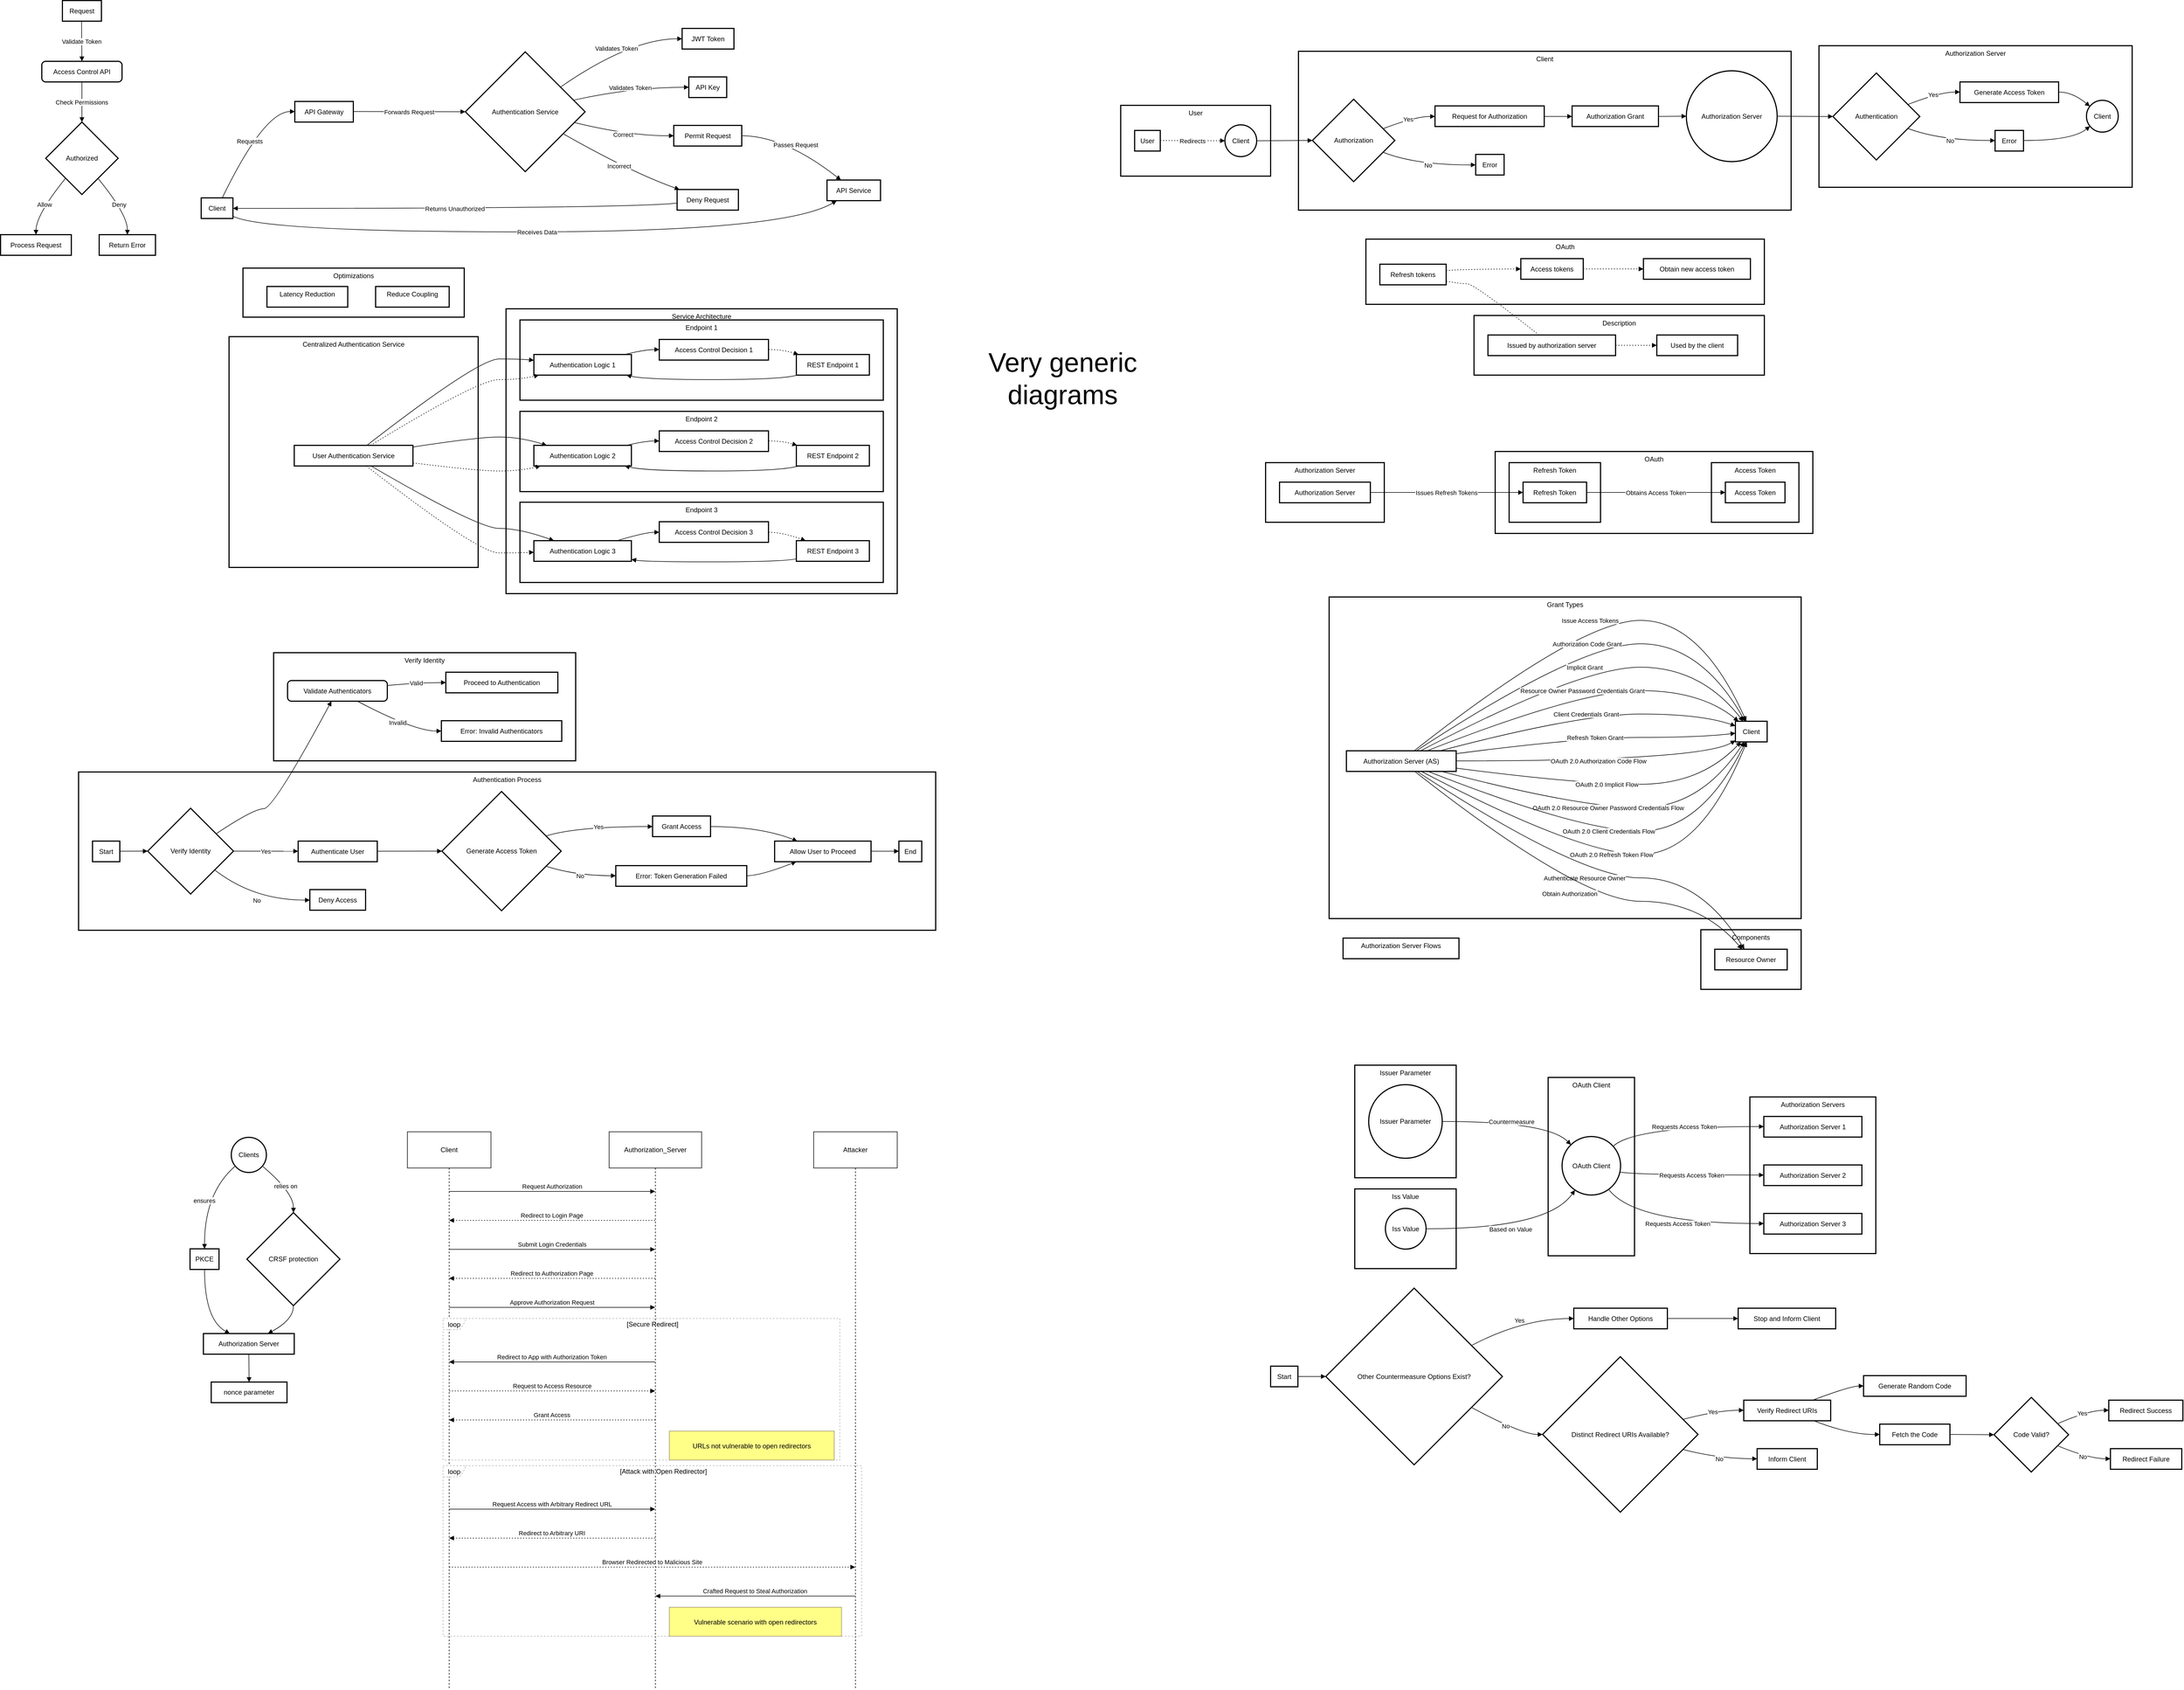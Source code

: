 <mxfile version="24.7.7">
  <diagram name="Page-1" id="MOcFmovRXAjLy9BOT2LX">
    <mxGraphModel dx="4735" dy="2620" grid="1" gridSize="10" guides="1" tooltips="1" connect="1" arrows="1" fold="1" page="1" pageScale="1" pageWidth="850" pageHeight="1100" math="0" shadow="0">
      <root>
        <mxCell id="0" />
        <mxCell id="1" parent="0" />
        <mxCell id="2" value="Request" style="whiteSpace=wrap;strokeWidth=2;" parent="1" vertex="1">
          <mxGeometry x="-389" y="30" width="70" height="37" as="geometry" />
        </mxCell>
        <mxCell id="3" value="Access Control API" style="rounded=1;absoluteArcSize=1;arcSize=14;whiteSpace=wrap;strokeWidth=2;" parent="1" vertex="1">
          <mxGeometry x="-426" y="139" width="144" height="37" as="geometry" />
        </mxCell>
        <mxCell id="4" value="Authorized" style="rhombus;strokeWidth=2;whiteSpace=wrap;" parent="1" vertex="1">
          <mxGeometry x="-419" y="248" width="130" height="130" as="geometry" />
        </mxCell>
        <mxCell id="5" value="Process Request" style="whiteSpace=wrap;strokeWidth=2;" parent="1" vertex="1">
          <mxGeometry x="-500" y="450" width="127" height="37" as="geometry" />
        </mxCell>
        <mxCell id="6" value="Return Error" style="whiteSpace=wrap;strokeWidth=2;" parent="1" vertex="1">
          <mxGeometry x="-323" y="450" width="101" height="37" as="geometry" />
        </mxCell>
        <mxCell id="7" value="Validate Token" style="curved=1;startArrow=none;endArrow=block;exitX=0.49;exitY=1;entryX=0.5;entryY=0;" parent="1" source="2" target="3" edge="1">
          <mxGeometry relative="1" as="geometry">
            <Array as="points" />
          </mxGeometry>
        </mxCell>
        <mxCell id="8" value="Check Permissions" style="curved=1;startArrow=none;endArrow=block;exitX=0.5;exitY=1;entryX=0.5;entryY=0;" parent="1" source="3" target="4" edge="1">
          <mxGeometry relative="1" as="geometry">
            <Array as="points" />
          </mxGeometry>
        </mxCell>
        <mxCell id="9" value="Allow" style="curved=1;startArrow=none;endArrow=block;exitX=0.09;exitY=1;entryX=0.5;entryY=0;" parent="1" source="4" target="5" edge="1">
          <mxGeometry relative="1" as="geometry">
            <Array as="points">
              <mxPoint x="-436" y="414" />
            </Array>
          </mxGeometry>
        </mxCell>
        <mxCell id="10" value="Deny" style="curved=1;startArrow=none;endArrow=block;exitX=0.9;exitY=1;entryX=0.5;entryY=0;" parent="1" source="4" target="6" edge="1">
          <mxGeometry relative="1" as="geometry">
            <Array as="points">
              <mxPoint x="-272" y="414" />
            </Array>
          </mxGeometry>
        </mxCell>
        <mxCell id="TSMCGkvwtsyavsWyP97d-10" value="Client" style="whiteSpace=wrap;strokeWidth=2;" vertex="1" parent="1">
          <mxGeometry x="-140" y="384" width="57" height="37" as="geometry" />
        </mxCell>
        <mxCell id="TSMCGkvwtsyavsWyP97d-11" value="API Gateway" style="whiteSpace=wrap;strokeWidth=2;" vertex="1" parent="1">
          <mxGeometry x="28" y="211" width="105" height="37" as="geometry" />
        </mxCell>
        <mxCell id="TSMCGkvwtsyavsWyP97d-12" value="Authentication Service" style="rhombus;strokeWidth=2;whiteSpace=wrap;" vertex="1" parent="1">
          <mxGeometry x="334" y="122" width="215" height="215" as="geometry" />
        </mxCell>
        <mxCell id="TSMCGkvwtsyavsWyP97d-13" value="JWT Token" style="whiteSpace=wrap;strokeWidth=2;" vertex="1" parent="1">
          <mxGeometry x="723" y="80" width="93" height="37" as="geometry" />
        </mxCell>
        <mxCell id="TSMCGkvwtsyavsWyP97d-14" value="API Key" style="whiteSpace=wrap;strokeWidth=2;" vertex="1" parent="1">
          <mxGeometry x="735" y="167" width="68" height="37" as="geometry" />
        </mxCell>
        <mxCell id="TSMCGkvwtsyavsWyP97d-15" value="Permit Request" style="whiteSpace=wrap;strokeWidth=2;" vertex="1" parent="1">
          <mxGeometry x="708" y="254" width="122" height="37" as="geometry" />
        </mxCell>
        <mxCell id="TSMCGkvwtsyavsWyP97d-16" value="Deny Request" style="whiteSpace=wrap;strokeWidth=2;" vertex="1" parent="1">
          <mxGeometry x="714" y="369" width="110" height="37" as="geometry" />
        </mxCell>
        <mxCell id="TSMCGkvwtsyavsWyP97d-17" value="API Service" style="whiteSpace=wrap;strokeWidth=2;" vertex="1" parent="1">
          <mxGeometry x="983" y="352" width="96" height="37" as="geometry" />
        </mxCell>
        <mxCell id="TSMCGkvwtsyavsWyP97d-18" value="Requests" style="curved=1;startArrow=none;endArrow=block;exitX=0.66;exitY=0.01;entryX=0;entryY=0.49;rounded=0;" edge="1" parent="1" source="TSMCGkvwtsyavsWyP97d-10" target="TSMCGkvwtsyavsWyP97d-11">
          <mxGeometry relative="1" as="geometry">
            <Array as="points">
              <mxPoint x="-27" y="229" />
            </Array>
          </mxGeometry>
        </mxCell>
        <mxCell id="TSMCGkvwtsyavsWyP97d-19" value="Forwards Request" style="curved=1;startArrow=none;endArrow=block;exitX=1;exitY=0.49;entryX=0;entryY=0.5;rounded=0;" edge="1" parent="1" source="TSMCGkvwtsyavsWyP97d-11" target="TSMCGkvwtsyavsWyP97d-12">
          <mxGeometry relative="1" as="geometry">
            <Array as="points" />
          </mxGeometry>
        </mxCell>
        <mxCell id="TSMCGkvwtsyavsWyP97d-20" value="Validates Token" style="curved=1;startArrow=none;endArrow=block;exitX=1;exitY=0.15;entryX=-0.01;entryY=0.5;rounded=0;" edge="1" parent="1" source="TSMCGkvwtsyavsWyP97d-12" target="TSMCGkvwtsyavsWyP97d-13">
          <mxGeometry relative="1" as="geometry">
            <Array as="points">
              <mxPoint x="629" y="99" />
            </Array>
          </mxGeometry>
        </mxCell>
        <mxCell id="TSMCGkvwtsyavsWyP97d-21" value="Validates Token" style="curved=1;startArrow=none;endArrow=block;exitX=1;exitY=0.38;entryX=0;entryY=0.5;rounded=0;" edge="1" parent="1" source="TSMCGkvwtsyavsWyP97d-12" target="TSMCGkvwtsyavsWyP97d-14">
          <mxGeometry relative="1" as="geometry">
            <Array as="points">
              <mxPoint x="629" y="186" />
            </Array>
          </mxGeometry>
        </mxCell>
        <mxCell id="TSMCGkvwtsyavsWyP97d-22" value="Correct" style="curved=1;startArrow=none;endArrow=block;exitX=1;exitY=0.61;entryX=0;entryY=0.5;rounded=0;" edge="1" parent="1" source="TSMCGkvwtsyavsWyP97d-12" target="TSMCGkvwtsyavsWyP97d-15">
          <mxGeometry relative="1" as="geometry">
            <Array as="points">
              <mxPoint x="629" y="273" />
            </Array>
          </mxGeometry>
        </mxCell>
        <mxCell id="TSMCGkvwtsyavsWyP97d-23" value="Incorrect" style="curved=1;startArrow=none;endArrow=block;exitX=1;exitY=0.79;entryX=0.03;entryY=-0.01;rounded=0;" edge="1" parent="1" source="TSMCGkvwtsyavsWyP97d-12" target="TSMCGkvwtsyavsWyP97d-16">
          <mxGeometry relative="1" as="geometry">
            <Array as="points">
              <mxPoint x="629" y="337" />
            </Array>
          </mxGeometry>
        </mxCell>
        <mxCell id="TSMCGkvwtsyavsWyP97d-24" value="Passes Request" style="curved=1;startArrow=none;endArrow=block;exitX=1;exitY=0.5;entryX=0.26;entryY=0;rounded=0;" edge="1" parent="1" source="TSMCGkvwtsyavsWyP97d-15" target="TSMCGkvwtsyavsWyP97d-17">
          <mxGeometry relative="1" as="geometry">
            <Array as="points">
              <mxPoint x="907" y="273" />
            </Array>
          </mxGeometry>
        </mxCell>
        <mxCell id="TSMCGkvwtsyavsWyP97d-25" value="Returns Unauthorized" style="curved=1;startArrow=none;endArrow=block;exitX=0;exitY=0.66;entryX=1;entryY=0.51;rounded=0;" edge="1" parent="1" source="TSMCGkvwtsyavsWyP97d-16" target="TSMCGkvwtsyavsWyP97d-10">
          <mxGeometry relative="1" as="geometry">
            <Array as="points">
              <mxPoint x="629" y="403" />
            </Array>
          </mxGeometry>
        </mxCell>
        <mxCell id="TSMCGkvwtsyavsWyP97d-26" value="Receives Data" style="curved=1;startArrow=none;endArrow=block;exitX=1;exitY=0.89;entryX=0.18;entryY=1;rounded=0;" edge="1" parent="1" source="TSMCGkvwtsyavsWyP97d-10" target="TSMCGkvwtsyavsWyP97d-17">
          <mxGeometry relative="1" as="geometry">
            <Array as="points">
              <mxPoint x="-27" y="445" />
              <mxPoint x="907" y="445" />
            </Array>
          </mxGeometry>
        </mxCell>
        <mxCell id="TSMCGkvwtsyavsWyP97d-27" value="Optimizations" style="whiteSpace=wrap;strokeWidth=2;verticalAlign=top;" vertex="1" parent="1">
          <mxGeometry x="-65" y="510" width="397" height="88" as="geometry" />
        </mxCell>
        <mxCell id="TSMCGkvwtsyavsWyP97d-28" value="Latency Reduction" style="whiteSpace=wrap;strokeWidth=2;verticalAlign=top;" vertex="1" parent="TSMCGkvwtsyavsWyP97d-27">
          <mxGeometry x="43" y="33" width="145" height="37" as="geometry" />
        </mxCell>
        <mxCell id="TSMCGkvwtsyavsWyP97d-29" value="Reduce Coupling" style="whiteSpace=wrap;strokeWidth=2;verticalAlign=top;" vertex="1" parent="TSMCGkvwtsyavsWyP97d-27">
          <mxGeometry x="238" y="33" width="132" height="37" as="geometry" />
        </mxCell>
        <mxCell id="TSMCGkvwtsyavsWyP97d-30" value="Centralized Authentication Service" style="whiteSpace=wrap;strokeWidth=2;verticalAlign=top;" vertex="1" parent="1">
          <mxGeometry x="-90" y="633" width="447" height="414" as="geometry" />
        </mxCell>
        <mxCell id="TSMCGkvwtsyavsWyP97d-31" value="User Authentication Service" style="whiteSpace=wrap;strokeWidth=2;" vertex="1" parent="1">
          <mxGeometry x="27" y="828" width="213" height="37" as="geometry" />
        </mxCell>
        <mxCell id="TSMCGkvwtsyavsWyP97d-32" value="Service Architecture" style="whiteSpace=wrap;strokeWidth=2;verticalAlign=top;" vertex="1" parent="1">
          <mxGeometry x="407" y="583" width="702" height="511" as="geometry" />
        </mxCell>
        <mxCell id="TSMCGkvwtsyavsWyP97d-33" value="Endpoint 1" style="whiteSpace=wrap;strokeWidth=2;verticalAlign=top;" vertex="1" parent="1">
          <mxGeometry x="432" y="603" width="652" height="144" as="geometry" />
        </mxCell>
        <mxCell id="TSMCGkvwtsyavsWyP97d-34" value="Endpoint 2" style="whiteSpace=wrap;strokeWidth=2;verticalAlign=top;" vertex="1" parent="1">
          <mxGeometry x="432" y="767" width="652" height="144" as="geometry" />
        </mxCell>
        <mxCell id="TSMCGkvwtsyavsWyP97d-35" value="Endpoint 3" style="whiteSpace=wrap;strokeWidth=2;verticalAlign=top;" vertex="1" parent="1">
          <mxGeometry x="432" y="930" width="652" height="144" as="geometry" />
        </mxCell>
        <mxCell id="TSMCGkvwtsyavsWyP97d-36" value="REST Endpoint 3" style="whiteSpace=wrap;strokeWidth=2;" vertex="1" parent="1">
          <mxGeometry x="928" y="999" width="131" height="37" as="geometry" />
        </mxCell>
        <mxCell id="TSMCGkvwtsyavsWyP97d-37" value="Authentication Logic 3" style="whiteSpace=wrap;strokeWidth=2;" vertex="1" parent="1">
          <mxGeometry x="457" y="999" width="175" height="37" as="geometry" />
        </mxCell>
        <mxCell id="TSMCGkvwtsyavsWyP97d-38" value="Access Control Decision 3" style="whiteSpace=wrap;strokeWidth=2;" vertex="1" parent="1">
          <mxGeometry x="682" y="965" width="196" height="37" as="geometry" />
        </mxCell>
        <mxCell id="TSMCGkvwtsyavsWyP97d-39" value="REST Endpoint 2" style="whiteSpace=wrap;strokeWidth=2;" vertex="1" parent="1">
          <mxGeometry x="928" y="828" width="131" height="37" as="geometry" />
        </mxCell>
        <mxCell id="TSMCGkvwtsyavsWyP97d-40" value="Authentication Logic 2" style="whiteSpace=wrap;strokeWidth=2;" vertex="1" parent="1">
          <mxGeometry x="457" y="828" width="175" height="37" as="geometry" />
        </mxCell>
        <mxCell id="TSMCGkvwtsyavsWyP97d-41" value="Access Control Decision 2" style="whiteSpace=wrap;strokeWidth=2;" vertex="1" parent="1">
          <mxGeometry x="682" y="802" width="196" height="37" as="geometry" />
        </mxCell>
        <mxCell id="TSMCGkvwtsyavsWyP97d-42" value="REST Endpoint 1" style="whiteSpace=wrap;strokeWidth=2;" vertex="1" parent="1">
          <mxGeometry x="928" y="665" width="131" height="37" as="geometry" />
        </mxCell>
        <mxCell id="TSMCGkvwtsyavsWyP97d-43" value="Authentication Logic 1" style="whiteSpace=wrap;strokeWidth=2;" vertex="1" parent="1">
          <mxGeometry x="457" y="665" width="175" height="37" as="geometry" />
        </mxCell>
        <mxCell id="TSMCGkvwtsyavsWyP97d-44" value="Access Control Decision 1" style="whiteSpace=wrap;strokeWidth=2;" vertex="1" parent="1">
          <mxGeometry x="682" y="638" width="196" height="37" as="geometry" />
        </mxCell>
        <mxCell id="TSMCGkvwtsyavsWyP97d-45" value="" style="curved=1;startArrow=none;endArrow=block;exitX=0.02;exitY=0.99;entryX=0.94;entryY=0.99;rounded=0;" edge="1" parent="1" source="TSMCGkvwtsyavsWyP97d-42" target="TSMCGkvwtsyavsWyP97d-43">
          <mxGeometry relative="1" as="geometry">
            <Array as="points">
              <mxPoint x="903" y="710" />
              <mxPoint x="657" y="710" />
            </Array>
          </mxGeometry>
        </mxCell>
        <mxCell id="TSMCGkvwtsyavsWyP97d-46" value="" style="curved=1;startArrow=none;endArrow=block;exitX=0.94;exitY=-0.01;entryX=0;entryY=0.49;rounded=0;" edge="1" parent="1" source="TSMCGkvwtsyavsWyP97d-43" target="TSMCGkvwtsyavsWyP97d-44">
          <mxGeometry relative="1" as="geometry">
            <Array as="points">
              <mxPoint x="657" y="656" />
            </Array>
          </mxGeometry>
        </mxCell>
        <mxCell id="TSMCGkvwtsyavsWyP97d-47" value="" style="curved=1;startArrow=none;endArrow=block;exitX=0.02;exitY=1.01;entryX=0.94;entryY=1.01;rounded=0;" edge="1" parent="1" source="TSMCGkvwtsyavsWyP97d-39" target="TSMCGkvwtsyavsWyP97d-40">
          <mxGeometry relative="1" as="geometry">
            <Array as="points">
              <mxPoint x="903" y="874" />
              <mxPoint x="657" y="874" />
            </Array>
          </mxGeometry>
        </mxCell>
        <mxCell id="TSMCGkvwtsyavsWyP97d-48" value="" style="curved=1;startArrow=none;endArrow=block;exitX=0.94;exitY=0.01;entryX=0;entryY=0.49;rounded=0;" edge="1" parent="1" source="TSMCGkvwtsyavsWyP97d-40" target="TSMCGkvwtsyavsWyP97d-41">
          <mxGeometry relative="1" as="geometry">
            <Array as="points">
              <mxPoint x="657" y="820" />
            </Array>
          </mxGeometry>
        </mxCell>
        <mxCell id="TSMCGkvwtsyavsWyP97d-49" value="" style="curved=1;startArrow=none;endArrow=block;exitX=0;exitY=0.88;entryX=1;entryY=0.91;rounded=0;" edge="1" parent="1" source="TSMCGkvwtsyavsWyP97d-36" target="TSMCGkvwtsyavsWyP97d-37">
          <mxGeometry relative="1" as="geometry">
            <Array as="points">
              <mxPoint x="903" y="1037" />
              <mxPoint x="657" y="1037" />
            </Array>
          </mxGeometry>
        </mxCell>
        <mxCell id="TSMCGkvwtsyavsWyP97d-50" value="" style="curved=1;startArrow=none;endArrow=block;exitX=0.86;exitY=-0.01;entryX=0;entryY=0.51;rounded=0;" edge="1" parent="1" source="TSMCGkvwtsyavsWyP97d-37" target="TSMCGkvwtsyavsWyP97d-38">
          <mxGeometry relative="1" as="geometry">
            <Array as="points">
              <mxPoint x="657" y="984" />
            </Array>
          </mxGeometry>
        </mxCell>
        <mxCell id="TSMCGkvwtsyavsWyP97d-51" value="" style="curved=1;startArrow=none;endArrow=block;exitX=0.61;exitY=0.01;entryX=0;entryY=0.28;rounded=0;" edge="1" parent="1" source="TSMCGkvwtsyavsWyP97d-31" target="TSMCGkvwtsyavsWyP97d-43">
          <mxGeometry relative="1" as="geometry">
            <Array as="points">
              <mxPoint x="357" y="673" />
              <mxPoint x="432" y="673" />
            </Array>
          </mxGeometry>
        </mxCell>
        <mxCell id="TSMCGkvwtsyavsWyP97d-52" value="" style="curved=1;startArrow=none;endArrow=block;exitX=1;exitY=0.08;entryX=0.14;entryY=0.01;rounded=0;" edge="1" parent="1" source="TSMCGkvwtsyavsWyP97d-31" target="TSMCGkvwtsyavsWyP97d-40">
          <mxGeometry relative="1" as="geometry">
            <Array as="points">
              <mxPoint x="357" y="813" />
              <mxPoint x="432" y="813" />
            </Array>
          </mxGeometry>
        </mxCell>
        <mxCell id="TSMCGkvwtsyavsWyP97d-53" value="" style="curved=1;startArrow=none;endArrow=block;exitX=0.65;exitY=1.01;entryX=0.2;entryY=-0.01;rounded=0;" edge="1" parent="1" source="TSMCGkvwtsyavsWyP97d-31" target="TSMCGkvwtsyavsWyP97d-37">
          <mxGeometry relative="1" as="geometry">
            <Array as="points">
              <mxPoint x="357" y="977" />
              <mxPoint x="432" y="977" />
            </Array>
          </mxGeometry>
        </mxCell>
        <mxCell id="TSMCGkvwtsyavsWyP97d-54" value="" style="curved=1;dashed=1;dashPattern=2 3;startArrow=none;endArrow=block;exitX=1;exitY=0.49;entryX=0.02;entryY=-0.01;rounded=0;" edge="1" parent="1" source="TSMCGkvwtsyavsWyP97d-44" target="TSMCGkvwtsyavsWyP97d-42">
          <mxGeometry relative="1" as="geometry">
            <Array as="points">
              <mxPoint x="903" y="656" />
            </Array>
          </mxGeometry>
        </mxCell>
        <mxCell id="TSMCGkvwtsyavsWyP97d-55" value="" style="curved=1;dashed=1;dashPattern=2 3;startArrow=none;endArrow=block;exitX=1;exitY=0.49;entryX=0.02;entryY=0.01;rounded=0;" edge="1" parent="1" source="TSMCGkvwtsyavsWyP97d-41" target="TSMCGkvwtsyavsWyP97d-39">
          <mxGeometry relative="1" as="geometry">
            <Array as="points">
              <mxPoint x="903" y="820" />
            </Array>
          </mxGeometry>
        </mxCell>
        <mxCell id="TSMCGkvwtsyavsWyP97d-56" value="" style="curved=1;dashed=1;dashPattern=2 3;startArrow=none;endArrow=block;exitX=1;exitY=0.51;entryX=0.12;entryY=-0.01;rounded=0;" edge="1" parent="1" source="TSMCGkvwtsyavsWyP97d-38" target="TSMCGkvwtsyavsWyP97d-36">
          <mxGeometry relative="1" as="geometry">
            <Array as="points">
              <mxPoint x="903" y="984" />
            </Array>
          </mxGeometry>
        </mxCell>
        <mxCell id="TSMCGkvwtsyavsWyP97d-57" value="" style="curved=1;dashed=1;dashPattern=2 3;startArrow=none;endArrow=block;exitX=0.64;exitY=0.01;entryX=0.06;entryY=0.99;rounded=0;" edge="1" parent="1" source="TSMCGkvwtsyavsWyP97d-31" target="TSMCGkvwtsyavsWyP97d-43">
          <mxGeometry relative="1" as="geometry">
            <Array as="points">
              <mxPoint x="357" y="710" />
              <mxPoint x="432" y="710" />
            </Array>
          </mxGeometry>
        </mxCell>
        <mxCell id="TSMCGkvwtsyavsWyP97d-58" value="" style="curved=1;dashed=1;dashPattern=2 3;startArrow=none;endArrow=block;exitX=1;exitY=0.85;entryX=0.06;entryY=1.01;rounded=0;" edge="1" parent="1" source="TSMCGkvwtsyavsWyP97d-31" target="TSMCGkvwtsyavsWyP97d-40">
          <mxGeometry relative="1" as="geometry">
            <Array as="points">
              <mxPoint x="357" y="874" />
              <mxPoint x="432" y="874" />
            </Array>
          </mxGeometry>
        </mxCell>
        <mxCell id="TSMCGkvwtsyavsWyP97d-59" value="" style="curved=1;dashed=1;dashPattern=2 3;startArrow=none;endArrow=block;exitX=0.61;exitY=1.01;entryX=0;entryY=0.56;rounded=0;" edge="1" parent="1" source="TSMCGkvwtsyavsWyP97d-31" target="TSMCGkvwtsyavsWyP97d-37">
          <mxGeometry relative="1" as="geometry">
            <Array as="points">
              <mxPoint x="357" y="1021" />
              <mxPoint x="432" y="1021" />
            </Array>
          </mxGeometry>
        </mxCell>
        <mxCell id="TSMCGkvwtsyavsWyP97d-60" value="Verify Identity" style="whiteSpace=wrap;strokeWidth=2;verticalAlign=top;" vertex="1" parent="1">
          <mxGeometry x="-10" y="1200" width="542" height="194" as="geometry" />
        </mxCell>
        <mxCell id="TSMCGkvwtsyavsWyP97d-61" value="Validate Authenticators" style="rounded=1;absoluteArcSize=1;arcSize=14;whiteSpace=wrap;strokeWidth=2;" vertex="1" parent="1">
          <mxGeometry x="15" y="1250" width="179" height="37" as="geometry" />
        </mxCell>
        <mxCell id="TSMCGkvwtsyavsWyP97d-62" value="Proceed to Authentication" style="whiteSpace=wrap;strokeWidth=2;" vertex="1" parent="1">
          <mxGeometry x="299" y="1235" width="201" height="37" as="geometry" />
        </mxCell>
        <mxCell id="TSMCGkvwtsyavsWyP97d-63" value="Error: Invalid Authenticators" style="whiteSpace=wrap;strokeWidth=2;" vertex="1" parent="1">
          <mxGeometry x="291" y="1322" width="216" height="37" as="geometry" />
        </mxCell>
        <mxCell id="TSMCGkvwtsyavsWyP97d-64" value="Authentication Process" style="whiteSpace=wrap;strokeWidth=2;verticalAlign=top;" vertex="1" parent="1">
          <mxGeometry x="-360" y="1414" width="1538" height="284" as="geometry" />
        </mxCell>
        <mxCell id="TSMCGkvwtsyavsWyP97d-65" value="Verify Identity" style="rhombus;strokeWidth=2;whiteSpace=wrap;" vertex="1" parent="1">
          <mxGeometry x="-236" y="1479" width="154" height="154" as="geometry" />
        </mxCell>
        <mxCell id="TSMCGkvwtsyavsWyP97d-66" value="Start" style="whiteSpace=wrap;strokeWidth=2;" vertex="1" parent="1">
          <mxGeometry x="-335" y="1538" width="49" height="37" as="geometry" />
        </mxCell>
        <mxCell id="TSMCGkvwtsyavsWyP97d-67" value="Authenticate User" style="whiteSpace=wrap;strokeWidth=2;" vertex="1" parent="1">
          <mxGeometry x="34" y="1538" width="142" height="37" as="geometry" />
        </mxCell>
        <mxCell id="TSMCGkvwtsyavsWyP97d-68" value="Deny Access" style="whiteSpace=wrap;strokeWidth=2;" vertex="1" parent="1">
          <mxGeometry x="55" y="1625" width="100" height="37" as="geometry" />
        </mxCell>
        <mxCell id="TSMCGkvwtsyavsWyP97d-69" value="Generate Access Token" style="rhombus;strokeWidth=2;whiteSpace=wrap;" vertex="1" parent="1">
          <mxGeometry x="292" y="1449" width="214" height="214" as="geometry" />
        </mxCell>
        <mxCell id="TSMCGkvwtsyavsWyP97d-70" value="Grant Access" style="whiteSpace=wrap;strokeWidth=2;" vertex="1" parent="1">
          <mxGeometry x="670" y="1493" width="104" height="37" as="geometry" />
        </mxCell>
        <mxCell id="TSMCGkvwtsyavsWyP97d-71" value="Error: Token Generation Failed" style="whiteSpace=wrap;strokeWidth=2;" vertex="1" parent="1">
          <mxGeometry x="604" y="1582" width="235" height="37" as="geometry" />
        </mxCell>
        <mxCell id="TSMCGkvwtsyavsWyP97d-72" value="Allow User to Proceed" style="whiteSpace=wrap;strokeWidth=2;" vertex="1" parent="1">
          <mxGeometry x="889" y="1538" width="173" height="37" as="geometry" />
        </mxCell>
        <mxCell id="TSMCGkvwtsyavsWyP97d-73" value="End" style="whiteSpace=wrap;strokeWidth=2;" vertex="1" parent="1">
          <mxGeometry x="1112" y="1538" width="41" height="37" as="geometry" />
        </mxCell>
        <mxCell id="TSMCGkvwtsyavsWyP97d-74" value="" style="curved=1;startArrow=none;endArrow=block;exitX=1;exitY=0.49;entryX=0;entryY=0.5;rounded=0;" edge="1" parent="1" source="TSMCGkvwtsyavsWyP97d-66" target="TSMCGkvwtsyavsWyP97d-65">
          <mxGeometry relative="1" as="geometry">
            <Array as="points" />
          </mxGeometry>
        </mxCell>
        <mxCell id="TSMCGkvwtsyavsWyP97d-75" value="Yes" style="curved=1;startArrow=none;endArrow=block;exitX=1;exitY=0.5;entryX=0;entryY=0.49;rounded=0;" edge="1" parent="1" source="TSMCGkvwtsyavsWyP97d-65" target="TSMCGkvwtsyavsWyP97d-67">
          <mxGeometry relative="1" as="geometry">
            <Array as="points" />
          </mxGeometry>
        </mxCell>
        <mxCell id="TSMCGkvwtsyavsWyP97d-76" value="No" style="curved=1;startArrow=none;endArrow=block;exitX=1;exitY=0.89;entryX=0;entryY=0.51;rounded=0;" edge="1" parent="1" source="TSMCGkvwtsyavsWyP97d-65" target="TSMCGkvwtsyavsWyP97d-68">
          <mxGeometry relative="1" as="geometry">
            <Array as="points">
              <mxPoint x="-46" y="1644" />
            </Array>
          </mxGeometry>
        </mxCell>
        <mxCell id="TSMCGkvwtsyavsWyP97d-77" value="" style="curved=1;startArrow=none;endArrow=block;exitX=1;exitY=0.49;entryX=0;entryY=0.5;rounded=0;" edge="1" parent="1" source="TSMCGkvwtsyavsWyP97d-67" target="TSMCGkvwtsyavsWyP97d-69">
          <mxGeometry relative="1" as="geometry">
            <Array as="points" />
          </mxGeometry>
        </mxCell>
        <mxCell id="TSMCGkvwtsyavsWyP97d-78" value="Yes" style="curved=1;startArrow=none;endArrow=block;exitX=1;exitY=0.33;entryX=0;entryY=0.51;rounded=0;" edge="1" parent="1" source="TSMCGkvwtsyavsWyP97d-69" target="TSMCGkvwtsyavsWyP97d-70">
          <mxGeometry relative="1" as="geometry">
            <Array as="points">
              <mxPoint x="532" y="1512" />
            </Array>
          </mxGeometry>
        </mxCell>
        <mxCell id="TSMCGkvwtsyavsWyP97d-79" value="No" style="curved=1;startArrow=none;endArrow=block;exitX=1;exitY=0.67;entryX=0;entryY=0.49;rounded=0;" edge="1" parent="1" source="TSMCGkvwtsyavsWyP97d-69" target="TSMCGkvwtsyavsWyP97d-71">
          <mxGeometry relative="1" as="geometry">
            <Array as="points">
              <mxPoint x="532" y="1600" />
            </Array>
          </mxGeometry>
        </mxCell>
        <mxCell id="TSMCGkvwtsyavsWyP97d-80" value="" style="curved=1;startArrow=none;endArrow=block;exitX=1;exitY=0.51;entryX=0.23;entryY=-0.01;rounded=0;" edge="1" parent="1" source="TSMCGkvwtsyavsWyP97d-70" target="TSMCGkvwtsyavsWyP97d-72">
          <mxGeometry relative="1" as="geometry">
            <Array as="points">
              <mxPoint x="864" y="1512" />
            </Array>
          </mxGeometry>
        </mxCell>
        <mxCell id="TSMCGkvwtsyavsWyP97d-81" value="" style="curved=1;startArrow=none;endArrow=block;exitX=1;exitY=0.49;entryX=0.23;entryY=0.99;rounded=0;" edge="1" parent="1" source="TSMCGkvwtsyavsWyP97d-71" target="TSMCGkvwtsyavsWyP97d-72">
          <mxGeometry relative="1" as="geometry">
            <Array as="points">
              <mxPoint x="864" y="1600" />
            </Array>
          </mxGeometry>
        </mxCell>
        <mxCell id="TSMCGkvwtsyavsWyP97d-82" value="" style="curved=1;startArrow=none;endArrow=block;exitX=1;exitY=0.49;entryX=0;entryY=0.49;rounded=0;" edge="1" parent="1" source="TSMCGkvwtsyavsWyP97d-72" target="TSMCGkvwtsyavsWyP97d-73">
          <mxGeometry relative="1" as="geometry">
            <Array as="points" />
          </mxGeometry>
        </mxCell>
        <mxCell id="TSMCGkvwtsyavsWyP97d-83" value="" style="curved=1;startArrow=none;endArrow=block;exitX=1;exitY=0.16;entryX=0.44;entryY=1;rounded=0;" edge="1" parent="1" source="TSMCGkvwtsyavsWyP97d-65" target="TSMCGkvwtsyavsWyP97d-61">
          <mxGeometry relative="1" as="geometry">
            <Array as="points">
              <mxPoint x="-46" y="1480" />
              <mxPoint x="-10" y="1480" />
            </Array>
          </mxGeometry>
        </mxCell>
        <mxCell id="TSMCGkvwtsyavsWyP97d-84" value="Valid" style="curved=1;startArrow=none;endArrow=block;exitX=1;exitY=0.24;entryX=0;entryY=0.5;rounded=0;" edge="1" parent="1" source="TSMCGkvwtsyavsWyP97d-61" target="TSMCGkvwtsyavsWyP97d-62">
          <mxGeometry relative="1" as="geometry">
            <Array as="points">
              <mxPoint x="243" y="1254" />
            </Array>
          </mxGeometry>
        </mxCell>
        <mxCell id="TSMCGkvwtsyavsWyP97d-85" value="Invalid" style="curved=1;startArrow=none;endArrow=block;exitX=0.7;exitY=1;entryX=0;entryY=0.5;rounded=0;" edge="1" parent="1" source="TSMCGkvwtsyavsWyP97d-61" target="TSMCGkvwtsyavsWyP97d-63">
          <mxGeometry relative="1" as="geometry">
            <Array as="points">
              <mxPoint x="243" y="1341" />
            </Array>
          </mxGeometry>
        </mxCell>
        <mxCell id="TSMCGkvwtsyavsWyP97d-86" value="Authorization Server" style="whiteSpace=wrap;strokeWidth=2;verticalAlign=top;" vertex="1" parent="1">
          <mxGeometry x="2763" y="111" width="562" height="254" as="geometry" />
        </mxCell>
        <mxCell id="TSMCGkvwtsyavsWyP97d-87" value="Authentication" style="rhombus;strokeWidth=2;whiteSpace=wrap;" vertex="1" parent="1">
          <mxGeometry x="2788" y="160" width="156" height="156" as="geometry" />
        </mxCell>
        <mxCell id="TSMCGkvwtsyavsWyP97d-88" value="Generate Access Token" style="whiteSpace=wrap;strokeWidth=2;" vertex="1" parent="1">
          <mxGeometry x="3016" y="176" width="177" height="37" as="geometry" />
        </mxCell>
        <mxCell id="TSMCGkvwtsyavsWyP97d-89" value="Client" style="ellipse;aspect=fixed;strokeWidth=2;whiteSpace=wrap;" vertex="1" parent="1">
          <mxGeometry x="3243" y="209" width="57" height="57" as="geometry" />
        </mxCell>
        <mxCell id="TSMCGkvwtsyavsWyP97d-90" value="Error" style="whiteSpace=wrap;strokeWidth=2;" vertex="1" parent="1">
          <mxGeometry x="3079" y="263" width="51" height="37" as="geometry" />
        </mxCell>
        <mxCell id="TSMCGkvwtsyavsWyP97d-91" value="Client" style="whiteSpace=wrap;strokeWidth=2;verticalAlign=top;" vertex="1" parent="1">
          <mxGeometry x="1829" y="121" width="884" height="285" as="geometry" />
        </mxCell>
        <mxCell id="TSMCGkvwtsyavsWyP97d-92" value="Authorization" style="rhombus;strokeWidth=2;whiteSpace=wrap;" vertex="1" parent="1">
          <mxGeometry x="1854" y="207" width="148" height="148" as="geometry" />
        </mxCell>
        <mxCell id="TSMCGkvwtsyavsWyP97d-93" value="Request for Authorization" style="whiteSpace=wrap;strokeWidth=2;" vertex="1" parent="1">
          <mxGeometry x="2074" y="219" width="196" height="37" as="geometry" />
        </mxCell>
        <mxCell id="TSMCGkvwtsyavsWyP97d-94" value="Error" style="whiteSpace=wrap;strokeWidth=2;" vertex="1" parent="1">
          <mxGeometry x="2147" y="306" width="51" height="37" as="geometry" />
        </mxCell>
        <mxCell id="TSMCGkvwtsyavsWyP97d-95" value="Authorization Grant" style="whiteSpace=wrap;strokeWidth=2;" vertex="1" parent="1">
          <mxGeometry x="2320" y="219" width="155" height="37" as="geometry" />
        </mxCell>
        <mxCell id="TSMCGkvwtsyavsWyP97d-96" value="Authorization Server" style="ellipse;aspect=fixed;strokeWidth=2;whiteSpace=wrap;" vertex="1" parent="1">
          <mxGeometry x="2525" y="156" width="163" height="163" as="geometry" />
        </mxCell>
        <mxCell id="TSMCGkvwtsyavsWyP97d-97" value="User" style="whiteSpace=wrap;strokeWidth=2;verticalAlign=top;" vertex="1" parent="1">
          <mxGeometry x="1510" y="218" width="269" height="127" as="geometry" />
        </mxCell>
        <mxCell id="TSMCGkvwtsyavsWyP97d-98" value="Client" style="ellipse;aspect=fixed;strokeWidth=2;whiteSpace=wrap;" vertex="1" parent="1">
          <mxGeometry x="1697" y="253" width="57" height="57" as="geometry" />
        </mxCell>
        <mxCell id="TSMCGkvwtsyavsWyP97d-99" value="User" style="whiteSpace=wrap;strokeWidth=2;" vertex="1" parent="1">
          <mxGeometry x="1535" y="263" width="46" height="37" as="geometry" />
        </mxCell>
        <mxCell id="TSMCGkvwtsyavsWyP97d-100" value="Redirects" style="curved=1;dashed=1;dashPattern=2 3;startArrow=none;endArrow=block;exitX=1;exitY=0.49;entryX=0;entryY=0.5;rounded=0;" edge="1" parent="1" source="TSMCGkvwtsyavsWyP97d-99" target="TSMCGkvwtsyavsWyP97d-98">
          <mxGeometry relative="1" as="geometry">
            <Array as="points" />
          </mxGeometry>
        </mxCell>
        <mxCell id="TSMCGkvwtsyavsWyP97d-101" value="" style="curved=1;startArrow=none;endArrow=block;exitX=1;exitY=0.5;entryX=0;entryY=0.5;rounded=0;" edge="1" parent="1" source="TSMCGkvwtsyavsWyP97d-98" target="TSMCGkvwtsyavsWyP97d-92">
          <mxGeometry relative="1" as="geometry">
            <Array as="points" />
          </mxGeometry>
        </mxCell>
        <mxCell id="TSMCGkvwtsyavsWyP97d-102" value="Yes" style="curved=1;startArrow=none;endArrow=block;exitX=1;exitY=0.3;entryX=0;entryY=0.51;rounded=0;" edge="1" parent="1" source="TSMCGkvwtsyavsWyP97d-92" target="TSMCGkvwtsyavsWyP97d-93">
          <mxGeometry relative="1" as="geometry">
            <Array as="points">
              <mxPoint x="2038" y="238" />
            </Array>
          </mxGeometry>
        </mxCell>
        <mxCell id="TSMCGkvwtsyavsWyP97d-103" value="No" style="curved=1;startArrow=none;endArrow=block;exitX=1;exitY=0.7;entryX=-0.01;entryY=0.51;rounded=0;" edge="1" parent="1" source="TSMCGkvwtsyavsWyP97d-92" target="TSMCGkvwtsyavsWyP97d-94">
          <mxGeometry relative="1" as="geometry">
            <Array as="points">
              <mxPoint x="2038" y="325" />
            </Array>
          </mxGeometry>
        </mxCell>
        <mxCell id="TSMCGkvwtsyavsWyP97d-104" value="" style="curved=1;startArrow=none;endArrow=block;exitX=1;exitY=0.51;entryX=0;entryY=0.51;rounded=0;" edge="1" parent="1" source="TSMCGkvwtsyavsWyP97d-93" target="TSMCGkvwtsyavsWyP97d-95">
          <mxGeometry relative="1" as="geometry">
            <Array as="points" />
          </mxGeometry>
        </mxCell>
        <mxCell id="TSMCGkvwtsyavsWyP97d-105" value="" style="curved=1;startArrow=none;endArrow=block;exitX=1;exitY=0.51;entryX=0;entryY=0.5;rounded=0;" edge="1" parent="1" source="TSMCGkvwtsyavsWyP97d-95" target="TSMCGkvwtsyavsWyP97d-96">
          <mxGeometry relative="1" as="geometry">
            <Array as="points" />
          </mxGeometry>
        </mxCell>
        <mxCell id="TSMCGkvwtsyavsWyP97d-106" value="" style="curved=1;startArrow=none;endArrow=block;exitX=1;exitY=0.5;entryX=0;entryY=0.5;rounded=0;" edge="1" parent="1" source="TSMCGkvwtsyavsWyP97d-96" target="TSMCGkvwtsyavsWyP97d-87">
          <mxGeometry relative="1" as="geometry">
            <Array as="points" />
          </mxGeometry>
        </mxCell>
        <mxCell id="TSMCGkvwtsyavsWyP97d-107" value="Yes" style="curved=1;startArrow=none;endArrow=block;exitX=1;exitY=0.31;entryX=0;entryY=0.49;rounded=0;" edge="1" parent="1" source="TSMCGkvwtsyavsWyP97d-87" target="TSMCGkvwtsyavsWyP97d-88">
          <mxGeometry relative="1" as="geometry">
            <Array as="points">
              <mxPoint x="2980" y="194" />
            </Array>
          </mxGeometry>
        </mxCell>
        <mxCell id="TSMCGkvwtsyavsWyP97d-108" value="" style="curved=1;startArrow=none;endArrow=block;exitX=1;exitY=0.49;entryX=0;entryY=0.1;rounded=0;" edge="1" parent="1" source="TSMCGkvwtsyavsWyP97d-88" target="TSMCGkvwtsyavsWyP97d-89">
          <mxGeometry relative="1" as="geometry">
            <Array as="points">
              <mxPoint x="3218" y="194" />
            </Array>
          </mxGeometry>
        </mxCell>
        <mxCell id="TSMCGkvwtsyavsWyP97d-109" value="No" style="curved=1;startArrow=none;endArrow=block;exitX=1;exitY=0.69;entryX=0;entryY=0.49;rounded=0;" edge="1" parent="1" source="TSMCGkvwtsyavsWyP97d-87" target="TSMCGkvwtsyavsWyP97d-90">
          <mxGeometry relative="1" as="geometry">
            <Array as="points">
              <mxPoint x="2980" y="281" />
            </Array>
          </mxGeometry>
        </mxCell>
        <mxCell id="TSMCGkvwtsyavsWyP97d-110" value="" style="curved=1;startArrow=none;endArrow=block;exitX=1;exitY=0.49;entryX=0;entryY=0.91;rounded=0;" edge="1" parent="1" source="TSMCGkvwtsyavsWyP97d-90" target="TSMCGkvwtsyavsWyP97d-89">
          <mxGeometry relative="1" as="geometry">
            <Array as="points">
              <mxPoint x="3218" y="281" />
            </Array>
          </mxGeometry>
        </mxCell>
        <mxCell id="TSMCGkvwtsyavsWyP97d-111" value="Description" style="whiteSpace=wrap;strokeWidth=2;verticalAlign=top;" vertex="1" parent="1">
          <mxGeometry x="2144" y="595" width="521" height="107" as="geometry" />
        </mxCell>
        <mxCell id="TSMCGkvwtsyavsWyP97d-112" value="Issued by authorization server" style="whiteSpace=wrap;strokeWidth=2;" vertex="1" parent="1">
          <mxGeometry x="2169" y="630" width="229" height="37" as="geometry" />
        </mxCell>
        <mxCell id="TSMCGkvwtsyavsWyP97d-113" value="Used by the client" style="whiteSpace=wrap;strokeWidth=2;" vertex="1" parent="1">
          <mxGeometry x="2472" y="630" width="145" height="37" as="geometry" />
        </mxCell>
        <mxCell id="TSMCGkvwtsyavsWyP97d-114" value="OAuth" style="whiteSpace=wrap;strokeWidth=2;verticalAlign=top;" vertex="1" parent="1">
          <mxGeometry x="1950" y="458" width="715" height="117" as="geometry" />
        </mxCell>
        <mxCell id="TSMCGkvwtsyavsWyP97d-115" value="Access tokens" style="whiteSpace=wrap;strokeWidth=2;" vertex="1" parent="1">
          <mxGeometry x="2228" y="493" width="112" height="37" as="geometry" />
        </mxCell>
        <mxCell id="TSMCGkvwtsyavsWyP97d-116" value="Refresh tokens" style="whiteSpace=wrap;strokeWidth=2;" vertex="1" parent="1">
          <mxGeometry x="1975" y="503" width="119" height="37" as="geometry" />
        </mxCell>
        <mxCell id="TSMCGkvwtsyavsWyP97d-117" value="Obtain new access token" style="whiteSpace=wrap;strokeWidth=2;" vertex="1" parent="1">
          <mxGeometry x="2448" y="493" width="192" height="37" as="geometry" />
        </mxCell>
        <mxCell id="TSMCGkvwtsyavsWyP97d-118" value="" style="curved=1;dashed=1;dashPattern=2 3;startArrow=none;endArrow=block;exitX=1;exitY=0.31;entryX=0;entryY=0.5;rounded=0;" edge="1" parent="1" source="TSMCGkvwtsyavsWyP97d-116" target="TSMCGkvwtsyavsWyP97d-115">
          <mxGeometry relative="1" as="geometry">
            <Array as="points">
              <mxPoint x="2119" y="512" />
            </Array>
          </mxGeometry>
        </mxCell>
        <mxCell id="TSMCGkvwtsyavsWyP97d-119" value="" style="curved=1;dashed=1;dashPattern=2 3;startArrow=none;endArrow=block;exitX=1;exitY=0.5;entryX=0;entryY=0.5;rounded=0;" edge="1" parent="1" source="TSMCGkvwtsyavsWyP97d-115" target="TSMCGkvwtsyavsWyP97d-117">
          <mxGeometry relative="1" as="geometry">
            <Array as="points" />
          </mxGeometry>
        </mxCell>
        <mxCell id="TSMCGkvwtsyavsWyP97d-120" value="" style="curved=1;dashed=1;dashPattern=2 3;startArrow=none;endArrow=none;exitX=1;exitY=0.82;entryX=0.4;entryY=0;rounded=0;" edge="1" parent="1" source="TSMCGkvwtsyavsWyP97d-116" target="TSMCGkvwtsyavsWyP97d-112">
          <mxGeometry relative="1" as="geometry">
            <Array as="points">
              <mxPoint x="2119" y="538" />
              <mxPoint x="2144" y="538" />
            </Array>
          </mxGeometry>
        </mxCell>
        <mxCell id="TSMCGkvwtsyavsWyP97d-121" value="" style="curved=1;dashed=1;dashPattern=2 3;startArrow=none;endArrow=block;exitX=1;exitY=0.5;entryX=0;entryY=0.5;rounded=0;" edge="1" parent="1" source="TSMCGkvwtsyavsWyP97d-112" target="TSMCGkvwtsyavsWyP97d-113">
          <mxGeometry relative="1" as="geometry">
            <Array as="points" />
          </mxGeometry>
        </mxCell>
        <mxCell id="TSMCGkvwtsyavsWyP97d-122" value="Authorization Server" style="whiteSpace=wrap;strokeWidth=2;verticalAlign=top;" vertex="1" parent="1">
          <mxGeometry x="1770" y="859" width="213" height="107" as="geometry" />
        </mxCell>
        <mxCell id="TSMCGkvwtsyavsWyP97d-123" value="Authorization Server" style="whiteSpace=wrap;strokeWidth=2;" vertex="1" parent="1">
          <mxGeometry x="1795" y="894" width="163" height="37" as="geometry" />
        </mxCell>
        <mxCell id="TSMCGkvwtsyavsWyP97d-124" value="OAuth" style="whiteSpace=wrap;strokeWidth=2;verticalAlign=top;" vertex="1" parent="1">
          <mxGeometry x="2182" y="839" width="570" height="147" as="geometry" />
        </mxCell>
        <mxCell id="TSMCGkvwtsyavsWyP97d-125" value="Access Token" style="whiteSpace=wrap;strokeWidth=2;verticalAlign=top;" vertex="1" parent="1">
          <mxGeometry x="2570" y="859" width="157" height="107" as="geometry" />
        </mxCell>
        <mxCell id="TSMCGkvwtsyavsWyP97d-126" value="Refresh Token" style="whiteSpace=wrap;strokeWidth=2;verticalAlign=top;" vertex="1" parent="1">
          <mxGeometry x="2207" y="859" width="164" height="107" as="geometry" />
        </mxCell>
        <mxCell id="TSMCGkvwtsyavsWyP97d-127" value="Refresh Token" style="whiteSpace=wrap;strokeWidth=2;" vertex="1" parent="1">
          <mxGeometry x="2232" y="894" width="114" height="37" as="geometry" />
        </mxCell>
        <mxCell id="TSMCGkvwtsyavsWyP97d-128" value="Access Token" style="whiteSpace=wrap;strokeWidth=2;" vertex="1" parent="1">
          <mxGeometry x="2595" y="894" width="107" height="37" as="geometry" />
        </mxCell>
        <mxCell id="TSMCGkvwtsyavsWyP97d-129" value="Issues Refresh Tokens" style="curved=1;startArrow=none;endArrow=block;exitX=1;exitY=0.5;entryX=0;entryY=0.5;rounded=0;" edge="1" parent="1" source="TSMCGkvwtsyavsWyP97d-123" target="TSMCGkvwtsyavsWyP97d-127">
          <mxGeometry relative="1" as="geometry">
            <Array as="points" />
          </mxGeometry>
        </mxCell>
        <mxCell id="TSMCGkvwtsyavsWyP97d-130" value="Obtains Access Token" style="curved=1;startArrow=none;endArrow=block;exitX=1;exitY=0.5;entryX=0;entryY=0.5;rounded=0;" edge="1" parent="1" source="TSMCGkvwtsyavsWyP97d-127" target="TSMCGkvwtsyavsWyP97d-128">
          <mxGeometry relative="1" as="geometry">
            <Array as="points" />
          </mxGeometry>
        </mxCell>
        <mxCell id="TSMCGkvwtsyavsWyP97d-136" value="Components" style="whiteSpace=wrap;strokeWidth=2;verticalAlign=top;" vertex="1" parent="1">
          <mxGeometry x="2551" y="1697" width="180" height="107" as="geometry" />
        </mxCell>
        <mxCell id="TSMCGkvwtsyavsWyP97d-137" value="Resource Owner" style="whiteSpace=wrap;strokeWidth=2;" vertex="1" parent="1">
          <mxGeometry x="2576" y="1732" width="130" height="37" as="geometry" />
        </mxCell>
        <mxCell id="TSMCGkvwtsyavsWyP97d-138" value="Grant Types" style="whiteSpace=wrap;strokeWidth=2;verticalAlign=top;" vertex="1" parent="1">
          <mxGeometry x="1884" y="1100" width="847" height="577" as="geometry" />
        </mxCell>
        <mxCell id="TSMCGkvwtsyavsWyP97d-139" value="Client" style="whiteSpace=wrap;strokeWidth=2;" vertex="1" parent="1">
          <mxGeometry x="2613" y="1323" width="57" height="37" as="geometry" />
        </mxCell>
        <mxCell id="TSMCGkvwtsyavsWyP97d-140" value="Authorization Server (AS)" style="whiteSpace=wrap;strokeWidth=2;" vertex="1" parent="1">
          <mxGeometry x="1915" y="1376" width="197" height="37" as="geometry" />
        </mxCell>
        <mxCell id="TSMCGkvwtsyavsWyP97d-141" value="Authorization Server Flows" style="whiteSpace=wrap;strokeWidth=2;verticalAlign=top;" vertex="1" parent="1">
          <mxGeometry x="1909" y="1712" width="208" height="37" as="geometry" />
        </mxCell>
        <mxCell id="TSMCGkvwtsyavsWyP97d-142" value="Issue Access Tokens" style="curved=1;startArrow=none;endArrow=block;exitX=0.62;exitY=-0.01;entryX=0.34;entryY=-0.01;rounded=0;" edge="1" parent="1" source="TSMCGkvwtsyavsWyP97d-140" target="TSMCGkvwtsyavsWyP97d-139">
          <mxGeometry relative="1" as="geometry">
            <Array as="points">
              <mxPoint x="2334" y="1142" />
              <mxPoint x="2551" y="1142" />
            </Array>
          </mxGeometry>
        </mxCell>
        <mxCell id="TSMCGkvwtsyavsWyP97d-143" value="Authenticate Resource Owner" style="curved=1;startArrow=none;endArrow=block;exitX=0.64;exitY=0.99;entryX=0.41;entryY=0.01;rounded=0;" edge="1" parent="1" source="TSMCGkvwtsyavsWyP97d-140" target="TSMCGkvwtsyavsWyP97d-137">
          <mxGeometry relative="1" as="geometry">
            <Array as="points">
              <mxPoint x="2334" y="1604" />
              <mxPoint x="2551" y="1604" />
            </Array>
          </mxGeometry>
        </mxCell>
        <mxCell id="TSMCGkvwtsyavsWyP97d-144" value="Obtain Authorization" style="curved=1;startArrow=none;endArrow=block;exitX=0.62;exitY=0.99;entryX=0.38;entryY=0.01;rounded=0;" edge="1" parent="1" source="TSMCGkvwtsyavsWyP97d-140" target="TSMCGkvwtsyavsWyP97d-137">
          <mxGeometry relative="1" as="geometry">
            <Array as="points">
              <mxPoint x="2334" y="1646" />
              <mxPoint x="2551" y="1646" />
            </Array>
          </mxGeometry>
        </mxCell>
        <mxCell id="TSMCGkvwtsyavsWyP97d-145" value="Authorization Code Grant" style="curved=1;startArrow=none;endArrow=block;exitX=0.64;exitY=-0.01;entryX=0.3;entryY=-0.01;rounded=0;" edge="1" parent="1" source="TSMCGkvwtsyavsWyP97d-140" target="TSMCGkvwtsyavsWyP97d-139">
          <mxGeometry relative="1" as="geometry">
            <Array as="points">
              <mxPoint x="2334" y="1184" />
              <mxPoint x="2551" y="1184" />
            </Array>
          </mxGeometry>
        </mxCell>
        <mxCell id="TSMCGkvwtsyavsWyP97d-146" value="Implicit Grant" style="curved=1;startArrow=none;endArrow=block;exitX=0.68;exitY=-0.01;entryX=0.24;entryY=-0.01;rounded=0;" edge="1" parent="1" source="TSMCGkvwtsyavsWyP97d-140" target="TSMCGkvwtsyavsWyP97d-139">
          <mxGeometry relative="1" as="geometry">
            <Array as="points">
              <mxPoint x="2334" y="1226" />
              <mxPoint x="2551" y="1226" />
            </Array>
          </mxGeometry>
        </mxCell>
        <mxCell id="TSMCGkvwtsyavsWyP97d-147" value="Resource Owner Password Credentials Grant" style="curved=1;startArrow=none;endArrow=block;exitX=0.74;exitY=-0.01;entryX=0.09;entryY=-0.01;rounded=0;" edge="1" parent="1" source="TSMCGkvwtsyavsWyP97d-140" target="TSMCGkvwtsyavsWyP97d-139">
          <mxGeometry relative="1" as="geometry">
            <Array as="points">
              <mxPoint x="2334" y="1268" />
              <mxPoint x="2551" y="1268" />
            </Array>
          </mxGeometry>
        </mxCell>
        <mxCell id="TSMCGkvwtsyavsWyP97d-148" value="Client Credentials Grant" style="curved=1;startArrow=none;endArrow=block;exitX=0.86;exitY=-0.01;entryX=-0.01;entryY=0.22;rounded=0;" edge="1" parent="1" source="TSMCGkvwtsyavsWyP97d-140" target="TSMCGkvwtsyavsWyP97d-139">
          <mxGeometry relative="1" as="geometry">
            <Array as="points">
              <mxPoint x="2334" y="1310" />
              <mxPoint x="2551" y="1310" />
            </Array>
          </mxGeometry>
        </mxCell>
        <mxCell id="TSMCGkvwtsyavsWyP97d-149" value="Refresh Token Grant" style="curved=1;startArrow=none;endArrow=block;exitX=1;exitY=0.14;entryX=-0.01;entryY=0.58;rounded=0;" edge="1" parent="1" source="TSMCGkvwtsyavsWyP97d-140" target="TSMCGkvwtsyavsWyP97d-139">
          <mxGeometry relative="1" as="geometry">
            <Array as="points">
              <mxPoint x="2334" y="1352" />
              <mxPoint x="2551" y="1352" />
            </Array>
          </mxGeometry>
        </mxCell>
        <mxCell id="TSMCGkvwtsyavsWyP97d-150" value="OAuth 2.0 Authorization Code Flow" style="curved=1;startArrow=none;endArrow=block;exitX=1;exitY=0.49;entryX=-0.01;entryY=0.94;rounded=0;" edge="1" parent="1" source="TSMCGkvwtsyavsWyP97d-140" target="TSMCGkvwtsyavsWyP97d-139">
          <mxGeometry relative="1" as="geometry">
            <Array as="points">
              <mxPoint x="2551" y="1394" />
            </Array>
          </mxGeometry>
        </mxCell>
        <mxCell id="TSMCGkvwtsyavsWyP97d-151" value="OAuth 2.0 Implicit Flow" style="curved=1;startArrow=none;endArrow=block;exitX=1;exitY=0.84;entryX=0.18;entryY=0.99;rounded=0;" edge="1" parent="1" source="TSMCGkvwtsyavsWyP97d-140" target="TSMCGkvwtsyavsWyP97d-139">
          <mxGeometry relative="1" as="geometry">
            <Array as="points">
              <mxPoint x="2334" y="1436" />
              <mxPoint x="2551" y="1436" />
            </Array>
          </mxGeometry>
        </mxCell>
        <mxCell id="TSMCGkvwtsyavsWyP97d-152" value="OAuth 2.0 Resource Owner Password Credentials Flow" style="curved=1;startArrow=none;endArrow=block;exitX=0.86;exitY=0.99;entryX=0.28;entryY=0.99;rounded=0;" edge="1" parent="1" source="TSMCGkvwtsyavsWyP97d-140" target="TSMCGkvwtsyavsWyP97d-139">
          <mxGeometry relative="1" as="geometry">
            <Array as="points">
              <mxPoint x="2334" y="1478" />
              <mxPoint x="2551" y="1478" />
            </Array>
          </mxGeometry>
        </mxCell>
        <mxCell id="TSMCGkvwtsyavsWyP97d-153" value="OAuth 2.0 Client Credentials Flow" style="curved=1;startArrow=none;endArrow=block;exitX=0.74;exitY=0.99;entryX=0.33;entryY=0.99;rounded=0;" edge="1" parent="1" source="TSMCGkvwtsyavsWyP97d-140" target="TSMCGkvwtsyavsWyP97d-139">
          <mxGeometry relative="1" as="geometry">
            <Array as="points">
              <mxPoint x="2334" y="1520" />
              <mxPoint x="2551" y="1520" />
            </Array>
          </mxGeometry>
        </mxCell>
        <mxCell id="TSMCGkvwtsyavsWyP97d-154" value="OAuth 2.0 Refresh Token Flow" style="curved=1;startArrow=none;endArrow=block;exitX=0.68;exitY=0.99;entryX=0.36;entryY=0.99;rounded=0;" edge="1" parent="1" source="TSMCGkvwtsyavsWyP97d-140" target="TSMCGkvwtsyavsWyP97d-139">
          <mxGeometry relative="1" as="geometry">
            <Array as="points">
              <mxPoint x="2334" y="1562" />
              <mxPoint x="2551" y="1562" />
            </Array>
          </mxGeometry>
        </mxCell>
        <mxCell id="TSMCGkvwtsyavsWyP97d-155" value="Client" style="shape=umlLifeline;perimeter=lifelinePerimeter;whiteSpace=wrap;container=1;dropTarget=0;collapsible=0;recursiveResize=0;outlineConnect=0;portConstraint=eastwest;newEdgeStyle={&quot;edgeStyle&quot;:&quot;elbowEdgeStyle&quot;,&quot;elbow&quot;:&quot;vertical&quot;,&quot;curved&quot;:0,&quot;rounded&quot;:0};size=65;" vertex="1" parent="1">
          <mxGeometry x="230" y="2059.5" width="150" height="1000" as="geometry" />
        </mxCell>
        <mxCell id="TSMCGkvwtsyavsWyP97d-156" value="Authorization_Server" style="shape=umlLifeline;perimeter=lifelinePerimeter;whiteSpace=wrap;container=1;dropTarget=0;collapsible=0;recursiveResize=0;outlineConnect=0;portConstraint=eastwest;newEdgeStyle={&quot;edgeStyle&quot;:&quot;elbowEdgeStyle&quot;,&quot;elbow&quot;:&quot;vertical&quot;,&quot;curved&quot;:0,&quot;rounded&quot;:0};size=65;" vertex="1" parent="1">
          <mxGeometry x="592" y="2059.5" width="166" height="1000" as="geometry" />
        </mxCell>
        <mxCell id="TSMCGkvwtsyavsWyP97d-157" value="Attacker" style="shape=umlLifeline;perimeter=lifelinePerimeter;whiteSpace=wrap;container=1;dropTarget=0;collapsible=0;recursiveResize=0;outlineConnect=0;portConstraint=eastwest;newEdgeStyle={&quot;edgeStyle&quot;:&quot;elbowEdgeStyle&quot;,&quot;elbow&quot;:&quot;vertical&quot;,&quot;curved&quot;:0,&quot;rounded&quot;:0};size=65;" vertex="1" parent="1">
          <mxGeometry x="959" y="2059.5" width="150" height="1000" as="geometry" />
        </mxCell>
        <mxCell id="TSMCGkvwtsyavsWyP97d-158" value="loop" style="shape=umlFrame;dashed=1;pointerEvents=0;dropTarget=0;strokeColor=#B3B3B3;height=20;width=40" vertex="1" parent="1">
          <mxGeometry x="294" y="2394.5" width="712" height="254" as="geometry" />
        </mxCell>
        <mxCell id="TSMCGkvwtsyavsWyP97d-159" value="[Secure Redirect]" style="text;strokeColor=none;fillColor=none;align=center;verticalAlign=middle;whiteSpace=wrap;" vertex="1" parent="TSMCGkvwtsyavsWyP97d-158">
          <mxGeometry x="40" width="672" height="20" as="geometry" />
        </mxCell>
        <mxCell id="TSMCGkvwtsyavsWyP97d-160" value="loop" style="shape=umlFrame;dashed=1;pointerEvents=0;dropTarget=0;strokeColor=#B3B3B3;height=20;width=40" vertex="1" parent="1">
          <mxGeometry x="294" y="2658.5" width="751" height="306" as="geometry" />
        </mxCell>
        <mxCell id="TSMCGkvwtsyavsWyP97d-161" value="[Attack with Open Redirector]" style="text;strokeColor=none;fillColor=none;align=center;verticalAlign=middle;whiteSpace=wrap;" vertex="1" parent="TSMCGkvwtsyavsWyP97d-160">
          <mxGeometry x="40" width="711" height="20" as="geometry" />
        </mxCell>
        <mxCell id="TSMCGkvwtsyavsWyP97d-162" value="Request Authorization" style="verticalAlign=bottom;edgeStyle=elbowEdgeStyle;elbow=vertical;curved=0;rounded=0;endArrow=block;" edge="1" parent="1" source="TSMCGkvwtsyavsWyP97d-155" target="TSMCGkvwtsyavsWyP97d-156">
          <mxGeometry relative="1" as="geometry">
            <Array as="points">
              <mxPoint x="499" y="2166.5" />
            </Array>
          </mxGeometry>
        </mxCell>
        <mxCell id="TSMCGkvwtsyavsWyP97d-163" value="Redirect to Login Page" style="verticalAlign=bottom;edgeStyle=elbowEdgeStyle;elbow=vertical;curved=0;rounded=0;dashed=1;dashPattern=2 3;endArrow=block;" edge="1" parent="1" source="TSMCGkvwtsyavsWyP97d-156" target="TSMCGkvwtsyavsWyP97d-155">
          <mxGeometry relative="1" as="geometry">
            <Array as="points">
              <mxPoint x="502" y="2218.5" />
            </Array>
          </mxGeometry>
        </mxCell>
        <mxCell id="TSMCGkvwtsyavsWyP97d-164" value="Submit Login Credentials" style="verticalAlign=bottom;edgeStyle=elbowEdgeStyle;elbow=vertical;curved=0;rounded=0;endArrow=block;" edge="1" parent="1" source="TSMCGkvwtsyavsWyP97d-155" target="TSMCGkvwtsyavsWyP97d-156">
          <mxGeometry relative="1" as="geometry">
            <Array as="points">
              <mxPoint x="499" y="2270.5" />
            </Array>
          </mxGeometry>
        </mxCell>
        <mxCell id="TSMCGkvwtsyavsWyP97d-165" value="Redirect to Authorization Page" style="verticalAlign=bottom;edgeStyle=elbowEdgeStyle;elbow=vertical;curved=0;rounded=0;dashed=1;dashPattern=2 3;endArrow=block;" edge="1" parent="1" source="TSMCGkvwtsyavsWyP97d-156" target="TSMCGkvwtsyavsWyP97d-155">
          <mxGeometry relative="1" as="geometry">
            <Array as="points">
              <mxPoint x="502" y="2322.5" />
            </Array>
          </mxGeometry>
        </mxCell>
        <mxCell id="TSMCGkvwtsyavsWyP97d-166" value="Approve Authorization Request" style="verticalAlign=bottom;edgeStyle=elbowEdgeStyle;elbow=vertical;curved=0;rounded=0;endArrow=block;" edge="1" parent="1" source="TSMCGkvwtsyavsWyP97d-155" target="TSMCGkvwtsyavsWyP97d-156">
          <mxGeometry relative="1" as="geometry">
            <Array as="points">
              <mxPoint x="499" y="2374.5" />
            </Array>
          </mxGeometry>
        </mxCell>
        <mxCell id="TSMCGkvwtsyavsWyP97d-167" value="Redirect to App with Authorization Token" style="verticalAlign=bottom;edgeStyle=elbowEdgeStyle;elbow=vertical;curved=0;rounded=0;endArrow=block;" edge="1" parent="1" source="TSMCGkvwtsyavsWyP97d-156" target="TSMCGkvwtsyavsWyP97d-155">
          <mxGeometry relative="1" as="geometry">
            <Array as="points">
              <mxPoint x="502" y="2472.5" />
            </Array>
          </mxGeometry>
        </mxCell>
        <mxCell id="TSMCGkvwtsyavsWyP97d-168" value="Request to Access Resource" style="verticalAlign=bottom;edgeStyle=elbowEdgeStyle;elbow=vertical;curved=0;rounded=0;dashed=1;dashPattern=2 3;endArrow=block;" edge="1" parent="1" source="TSMCGkvwtsyavsWyP97d-155" target="TSMCGkvwtsyavsWyP97d-156">
          <mxGeometry relative="1" as="geometry">
            <Array as="points">
              <mxPoint x="499" y="2524.5" />
            </Array>
          </mxGeometry>
        </mxCell>
        <mxCell id="TSMCGkvwtsyavsWyP97d-169" value="Grant Access" style="verticalAlign=bottom;edgeStyle=elbowEdgeStyle;elbow=vertical;curved=0;rounded=0;dashed=1;dashPattern=2 3;endArrow=block;" edge="1" parent="1" source="TSMCGkvwtsyavsWyP97d-156" target="TSMCGkvwtsyavsWyP97d-155">
          <mxGeometry relative="1" as="geometry">
            <Array as="points">
              <mxPoint x="502" y="2576.5" />
            </Array>
          </mxGeometry>
        </mxCell>
        <mxCell id="TSMCGkvwtsyavsWyP97d-170" value="Request Access with Arbitrary Redirect URL" style="verticalAlign=bottom;edgeStyle=elbowEdgeStyle;elbow=vertical;curved=0;rounded=0;endArrow=block;" edge="1" parent="1" source="TSMCGkvwtsyavsWyP97d-155" target="TSMCGkvwtsyavsWyP97d-156">
          <mxGeometry relative="1" as="geometry">
            <Array as="points">
              <mxPoint x="499" y="2736.5" />
            </Array>
          </mxGeometry>
        </mxCell>
        <mxCell id="TSMCGkvwtsyavsWyP97d-171" value="Redirect to Arbitrary URI" style="verticalAlign=bottom;edgeStyle=elbowEdgeStyle;elbow=vertical;curved=0;rounded=0;dashed=1;dashPattern=2 3;endArrow=block;" edge="1" parent="1" source="TSMCGkvwtsyavsWyP97d-156" target="TSMCGkvwtsyavsWyP97d-155">
          <mxGeometry relative="1" as="geometry">
            <Array as="points">
              <mxPoint x="502" y="2788.5" />
            </Array>
          </mxGeometry>
        </mxCell>
        <mxCell id="TSMCGkvwtsyavsWyP97d-172" value="Browser Redirected to Malicious Site" style="verticalAlign=bottom;edgeStyle=elbowEdgeStyle;elbow=vertical;curved=0;rounded=0;dashed=1;dashPattern=2 3;endArrow=block;" edge="1" parent="1" source="TSMCGkvwtsyavsWyP97d-155" target="TSMCGkvwtsyavsWyP97d-157">
          <mxGeometry relative="1" as="geometry">
            <Array as="points">
              <mxPoint x="678" y="2840.5" />
            </Array>
          </mxGeometry>
        </mxCell>
        <mxCell id="TSMCGkvwtsyavsWyP97d-173" value="Crafted Request to Steal Authorization" style="verticalAlign=bottom;edgeStyle=elbowEdgeStyle;elbow=vertical;curved=0;rounded=0;endArrow=block;" edge="1" parent="1" source="TSMCGkvwtsyavsWyP97d-157" target="TSMCGkvwtsyavsWyP97d-156">
          <mxGeometry relative="1" as="geometry">
            <Array as="points">
              <mxPoint x="866" y="2892.5" />
            </Array>
          </mxGeometry>
        </mxCell>
        <mxCell id="TSMCGkvwtsyavsWyP97d-174" value="URLs not vulnerable to open redirectors" style="fillColor=#ffff88;strokeColor=#9E916F;" vertex="1" parent="1">
          <mxGeometry x="700" y="2596.5" width="296" height="52" as="geometry" />
        </mxCell>
        <mxCell id="TSMCGkvwtsyavsWyP97d-175" value="Vulnerable scenario with open redirectors" style="fillColor=#ffff88;strokeColor=#9E916F;" vertex="1" parent="1">
          <mxGeometry x="700" y="2912.5" width="309" height="52" as="geometry" />
        </mxCell>
        <mxCell id="TSMCGkvwtsyavsWyP97d-188" value="Clients" style="ellipse;aspect=fixed;strokeWidth=2;whiteSpace=wrap;" vertex="1" parent="1">
          <mxGeometry x="-86" y="2069.5" width="63" height="63" as="geometry" />
        </mxCell>
        <mxCell id="TSMCGkvwtsyavsWyP97d-189" value="Authorization Server" style="whiteSpace=wrap;strokeWidth=2;" vertex="1" parent="1">
          <mxGeometry x="-136" y="2421.5" width="163" height="37" as="geometry" />
        </mxCell>
        <mxCell id="TSMCGkvwtsyavsWyP97d-190" value="PKCE" style="whiteSpace=wrap;strokeWidth=2;" vertex="1" parent="1">
          <mxGeometry x="-160" y="2269.5" width="52" height="37" as="geometry" />
        </mxCell>
        <mxCell id="TSMCGkvwtsyavsWyP97d-191" value="CRSF protection" style="rhombus;strokeWidth=2;whiteSpace=wrap;" vertex="1" parent="1">
          <mxGeometry x="-58" y="2204.5" width="167" height="167" as="geometry" />
        </mxCell>
        <mxCell id="TSMCGkvwtsyavsWyP97d-192" value="nonce parameter" style="whiteSpace=wrap;strokeWidth=2;" vertex="1" parent="1">
          <mxGeometry x="-122" y="2508.5" width="136" height="37" as="geometry" />
        </mxCell>
        <mxCell id="TSMCGkvwtsyavsWyP97d-193" value="ensures" style="curved=1;startArrow=none;endArrow=block;exitX=0;exitY=0.92;entryX=0.5;entryY=0;rounded=0;" edge="1" parent="1" source="TSMCGkvwtsyavsWyP97d-188" target="TSMCGkvwtsyavsWyP97d-190">
          <mxGeometry relative="1" as="geometry">
            <Array as="points">
              <mxPoint x="-134" y="2168.5" />
            </Array>
          </mxGeometry>
        </mxCell>
        <mxCell id="TSMCGkvwtsyavsWyP97d-194" value="relies on" style="curved=1;startArrow=none;endArrow=block;exitX=1;exitY=0.92;entryX=0.5;entryY=0;rounded=0;" edge="1" parent="1" source="TSMCGkvwtsyavsWyP97d-188" target="TSMCGkvwtsyavsWyP97d-191">
          <mxGeometry relative="1" as="geometry">
            <Array as="points">
              <mxPoint x="26" y="2168.5" />
            </Array>
          </mxGeometry>
        </mxCell>
        <mxCell id="TSMCGkvwtsyavsWyP97d-195" value="" style="curved=1;startArrow=none;endArrow=block;exitX=0.5;exitY=1;entryX=0.29;entryY=0;rounded=0;" edge="1" parent="1" source="TSMCGkvwtsyavsWyP97d-190" target="TSMCGkvwtsyavsWyP97d-189">
          <mxGeometry relative="1" as="geometry">
            <Array as="points">
              <mxPoint x="-134" y="2396.5" />
            </Array>
          </mxGeometry>
        </mxCell>
        <mxCell id="TSMCGkvwtsyavsWyP97d-196" value="" style="curved=1;startArrow=none;endArrow=block;exitX=0.5;exitY=1;entryX=0.71;entryY=0;rounded=0;" edge="1" parent="1" source="TSMCGkvwtsyavsWyP97d-191" target="TSMCGkvwtsyavsWyP97d-189">
          <mxGeometry relative="1" as="geometry">
            <Array as="points">
              <mxPoint x="26" y="2396.5" />
            </Array>
          </mxGeometry>
        </mxCell>
        <mxCell id="TSMCGkvwtsyavsWyP97d-197" value="" style="curved=1;startArrow=none;endArrow=block;exitX=0.5;exitY=1;entryX=0.5;entryY=0;rounded=0;" edge="1" parent="1" source="TSMCGkvwtsyavsWyP97d-189" target="TSMCGkvwtsyavsWyP97d-192">
          <mxGeometry relative="1" as="geometry">
            <Array as="points" />
          </mxGeometry>
        </mxCell>
        <mxCell id="TSMCGkvwtsyavsWyP97d-198" value="Iss Value" style="whiteSpace=wrap;strokeWidth=2;verticalAlign=top;" vertex="1" parent="1">
          <mxGeometry x="1930" y="2162" width="182" height="143" as="geometry" />
        </mxCell>
        <mxCell id="TSMCGkvwtsyavsWyP97d-199" value="Iss Value" style="ellipse;aspect=fixed;strokeWidth=2;whiteSpace=wrap;" vertex="1" parent="1">
          <mxGeometry x="1985" y="2197" width="73" height="73" as="geometry" />
        </mxCell>
        <mxCell id="TSMCGkvwtsyavsWyP97d-200" value="Issuer Parameter" style="whiteSpace=wrap;strokeWidth=2;verticalAlign=top;" vertex="1" parent="1">
          <mxGeometry x="1930" y="1940" width="182" height="202" as="geometry" />
        </mxCell>
        <mxCell id="TSMCGkvwtsyavsWyP97d-201" value="Issuer Parameter" style="ellipse;aspect=fixed;strokeWidth=2;whiteSpace=wrap;" vertex="1" parent="1">
          <mxGeometry x="1955" y="1975" width="132" height="132" as="geometry" />
        </mxCell>
        <mxCell id="TSMCGkvwtsyavsWyP97d-202" value="Authorization Servers" style="whiteSpace=wrap;strokeWidth=2;verticalAlign=top;" vertex="1" parent="1">
          <mxGeometry x="2639" y="1997" width="226" height="281" as="geometry" />
        </mxCell>
        <mxCell id="TSMCGkvwtsyavsWyP97d-203" value="Authorization Server 1" style="whiteSpace=wrap;strokeWidth=2;" vertex="1" parent="1">
          <mxGeometry x="2664" y="2032" width="176" height="37" as="geometry" />
        </mxCell>
        <mxCell id="TSMCGkvwtsyavsWyP97d-204" value="Authorization Server 2" style="whiteSpace=wrap;strokeWidth=2;" vertex="1" parent="1">
          <mxGeometry x="2664" y="2119" width="176" height="37" as="geometry" />
        </mxCell>
        <mxCell id="TSMCGkvwtsyavsWyP97d-205" value="Authorization Server 3" style="whiteSpace=wrap;strokeWidth=2;" vertex="1" parent="1">
          <mxGeometry x="2664" y="2206" width="176" height="37" as="geometry" />
        </mxCell>
        <mxCell id="TSMCGkvwtsyavsWyP97d-206" value="OAuth Client" style="whiteSpace=wrap;strokeWidth=2;verticalAlign=top;" vertex="1" parent="1">
          <mxGeometry x="2277" y="1962" width="155" height="320" as="geometry" />
        </mxCell>
        <mxCell id="TSMCGkvwtsyavsWyP97d-207" value="OAuth Client" style="ellipse;aspect=fixed;strokeWidth=2;whiteSpace=wrap;" vertex="1" parent="1">
          <mxGeometry x="2302" y="2068" width="105" height="105" as="geometry" />
        </mxCell>
        <mxCell id="TSMCGkvwtsyavsWyP97d-208" value="Requests Access Token" style="curved=1;startArrow=none;endArrow=block;exitX=1;exitY=0.05;entryX=0;entryY=0.49;rounded=0;" edge="1" parent="1" source="TSMCGkvwtsyavsWyP97d-207" target="TSMCGkvwtsyavsWyP97d-203">
          <mxGeometry relative="1" as="geometry">
            <Array as="points">
              <mxPoint x="2432" y="2050" />
            </Array>
          </mxGeometry>
        </mxCell>
        <mxCell id="TSMCGkvwtsyavsWyP97d-209" value="Requests Access Token" style="curved=1;startArrow=none;endArrow=block;exitX=1;exitY=0.61;entryX=0;entryY=0.49;rounded=0;" edge="1" parent="1" source="TSMCGkvwtsyavsWyP97d-207" target="TSMCGkvwtsyavsWyP97d-204">
          <mxGeometry relative="1" as="geometry">
            <Array as="points">
              <mxPoint x="2432" y="2137" />
            </Array>
          </mxGeometry>
        </mxCell>
        <mxCell id="TSMCGkvwtsyavsWyP97d-210" value="Requests Access Token" style="curved=1;startArrow=none;endArrow=block;exitX=0.87;exitY=1;entryX=0;entryY=0.49;rounded=0;" edge="1" parent="1" source="TSMCGkvwtsyavsWyP97d-207" target="TSMCGkvwtsyavsWyP97d-205">
          <mxGeometry relative="1" as="geometry">
            <Array as="points">
              <mxPoint x="2432" y="2224" />
            </Array>
          </mxGeometry>
        </mxCell>
        <mxCell id="TSMCGkvwtsyavsWyP97d-211" value="Countermeasure" style="curved=1;startArrow=none;endArrow=block;exitX=1;exitY=0.5;entryX=0.01;entryY=0;rounded=0;" edge="1" parent="1" source="TSMCGkvwtsyavsWyP97d-201" target="TSMCGkvwtsyavsWyP97d-207">
          <mxGeometry relative="1" as="geometry">
            <Array as="points">
              <mxPoint x="2277" y="2041" />
            </Array>
          </mxGeometry>
        </mxCell>
        <mxCell id="TSMCGkvwtsyavsWyP97d-212" value="Based on Value" style="curved=1;startArrow=none;endArrow=block;exitX=0.99;exitY=0.5;entryX=0.16;entryY=1;rounded=0;" edge="1" parent="1" source="TSMCGkvwtsyavsWyP97d-199" target="TSMCGkvwtsyavsWyP97d-207">
          <mxGeometry relative="1" as="geometry">
            <Array as="points">
              <mxPoint x="2277" y="2234" />
            </Array>
          </mxGeometry>
        </mxCell>
        <mxCell id="TSMCGkvwtsyavsWyP97d-214" value="Start" style="whiteSpace=wrap;strokeWidth=2;" vertex="1" parent="1">
          <mxGeometry x="1779" y="2480" width="49" height="37" as="geometry" />
        </mxCell>
        <mxCell id="TSMCGkvwtsyavsWyP97d-215" value="Other Countermeasure Options Exist?" style="rhombus;strokeWidth=2;whiteSpace=wrap;" vertex="1" parent="1">
          <mxGeometry x="1878" y="2340" width="317" height="317" as="geometry" />
        </mxCell>
        <mxCell id="TSMCGkvwtsyavsWyP97d-216" value="Handle Other Options" style="whiteSpace=wrap;strokeWidth=2;" vertex="1" parent="1">
          <mxGeometry x="2323" y="2376" width="168" height="37" as="geometry" />
        </mxCell>
        <mxCell id="TSMCGkvwtsyavsWyP97d-217" value="Distinct Redirect URIs Available?" style="rhombus;strokeWidth=2;whiteSpace=wrap;" vertex="1" parent="1">
          <mxGeometry x="2267" y="2463" width="279" height="279" as="geometry" />
        </mxCell>
        <mxCell id="TSMCGkvwtsyavsWyP97d-218" value="Stop and Inform Client" style="whiteSpace=wrap;strokeWidth=2;" vertex="1" parent="1">
          <mxGeometry x="2618" y="2376" width="175" height="37" as="geometry" />
        </mxCell>
        <mxCell id="TSMCGkvwtsyavsWyP97d-219" value="Verify Redirect URIs" style="whiteSpace=wrap;strokeWidth=2;" vertex="1" parent="1">
          <mxGeometry x="2628" y="2541" width="156" height="37" as="geometry" />
        </mxCell>
        <mxCell id="TSMCGkvwtsyavsWyP97d-220" value="Inform Client" style="whiteSpace=wrap;strokeWidth=2;" vertex="1" parent="1">
          <mxGeometry x="2652" y="2628" width="108" height="37" as="geometry" />
        </mxCell>
        <mxCell id="TSMCGkvwtsyavsWyP97d-221" value="Generate Random Code" style="whiteSpace=wrap;strokeWidth=2;" vertex="1" parent="1">
          <mxGeometry x="2843" y="2497" width="184" height="37" as="geometry" />
        </mxCell>
        <mxCell id="TSMCGkvwtsyavsWyP97d-222" value="Fetch the Code" style="whiteSpace=wrap;strokeWidth=2;" vertex="1" parent="1">
          <mxGeometry x="2872" y="2584" width="126" height="37" as="geometry" />
        </mxCell>
        <mxCell id="TSMCGkvwtsyavsWyP97d-223" value="Code Valid?" style="rhombus;strokeWidth=2;whiteSpace=wrap;" vertex="1" parent="1">
          <mxGeometry x="3077" y="2536" width="134" height="134" as="geometry" />
        </mxCell>
        <mxCell id="TSMCGkvwtsyavsWyP97d-224" value="Redirect Success" style="whiteSpace=wrap;strokeWidth=2;" vertex="1" parent="1">
          <mxGeometry x="3283" y="2541" width="133" height="37" as="geometry" />
        </mxCell>
        <mxCell id="TSMCGkvwtsyavsWyP97d-225" value="Redirect Failure" style="whiteSpace=wrap;strokeWidth=2;" vertex="1" parent="1">
          <mxGeometry x="3286" y="2628" width="128" height="37" as="geometry" />
        </mxCell>
        <mxCell id="TSMCGkvwtsyavsWyP97d-226" value="" style="curved=1;startArrow=none;endArrow=block;exitX=1;exitY=0.5;entryX=0;entryY=0.5;rounded=0;" edge="1" parent="1" source="TSMCGkvwtsyavsWyP97d-214" target="TSMCGkvwtsyavsWyP97d-215">
          <mxGeometry relative="1" as="geometry">
            <Array as="points" />
          </mxGeometry>
        </mxCell>
        <mxCell id="TSMCGkvwtsyavsWyP97d-227" value="Yes" style="curved=1;startArrow=none;endArrow=block;exitX=1;exitY=0.23;entryX=0;entryY=0.5;rounded=0;" edge="1" parent="1" source="TSMCGkvwtsyavsWyP97d-215" target="TSMCGkvwtsyavsWyP97d-216">
          <mxGeometry relative="1" as="geometry">
            <Array as="points">
              <mxPoint x="2231" y="2395" />
            </Array>
          </mxGeometry>
        </mxCell>
        <mxCell id="TSMCGkvwtsyavsWyP97d-228" value="No" style="curved=1;startArrow=none;endArrow=block;exitX=1;exitY=0.77;entryX=0;entryY=0.5;rounded=0;" edge="1" parent="1" source="TSMCGkvwtsyavsWyP97d-215" target="TSMCGkvwtsyavsWyP97d-217">
          <mxGeometry relative="1" as="geometry">
            <Array as="points">
              <mxPoint x="2231" y="2603" />
            </Array>
          </mxGeometry>
        </mxCell>
        <mxCell id="TSMCGkvwtsyavsWyP97d-229" value="" style="curved=1;startArrow=none;endArrow=block;exitX=1;exitY=0.5;entryX=0;entryY=0.5;rounded=0;" edge="1" parent="1" source="TSMCGkvwtsyavsWyP97d-216" target="TSMCGkvwtsyavsWyP97d-218">
          <mxGeometry relative="1" as="geometry">
            <Array as="points" />
          </mxGeometry>
        </mxCell>
        <mxCell id="TSMCGkvwtsyavsWyP97d-230" value="Yes" style="curved=1;startArrow=none;endArrow=block;exitX=1;exitY=0.38;entryX=0;entryY=0.49;rounded=0;" edge="1" parent="1" source="TSMCGkvwtsyavsWyP97d-217" target="TSMCGkvwtsyavsWyP97d-219">
          <mxGeometry relative="1" as="geometry">
            <Array as="points">
              <mxPoint x="2582" y="2559" />
            </Array>
          </mxGeometry>
        </mxCell>
        <mxCell id="TSMCGkvwtsyavsWyP97d-231" value="No" style="curved=1;startArrow=none;endArrow=block;exitX=1;exitY=0.62;entryX=0;entryY=0.49;rounded=0;" edge="1" parent="1" source="TSMCGkvwtsyavsWyP97d-217" target="TSMCGkvwtsyavsWyP97d-220">
          <mxGeometry relative="1" as="geometry">
            <Array as="points">
              <mxPoint x="2582" y="2646" />
            </Array>
          </mxGeometry>
        </mxCell>
        <mxCell id="TSMCGkvwtsyavsWyP97d-232" value="" style="curved=1;startArrow=none;endArrow=block;exitX=0.8;exitY=-0.01;entryX=0;entryY=0.5;rounded=0;" edge="1" parent="1" source="TSMCGkvwtsyavsWyP97d-219" target="TSMCGkvwtsyavsWyP97d-221">
          <mxGeometry relative="1" as="geometry">
            <Array as="points">
              <mxPoint x="2818" y="2516" />
            </Array>
          </mxGeometry>
        </mxCell>
        <mxCell id="TSMCGkvwtsyavsWyP97d-233" value="" style="curved=1;startArrow=none;endArrow=block;exitX=0.8;exitY=0.99;entryX=0;entryY=0.5;rounded=0;" edge="1" parent="1" source="TSMCGkvwtsyavsWyP97d-219" target="TSMCGkvwtsyavsWyP97d-222">
          <mxGeometry relative="1" as="geometry">
            <Array as="points">
              <mxPoint x="2818" y="2603" />
            </Array>
          </mxGeometry>
        </mxCell>
        <mxCell id="TSMCGkvwtsyavsWyP97d-234" value="" style="curved=1;startArrow=none;endArrow=block;exitX=1;exitY=0.5;entryX=0;entryY=0.5;rounded=0;" edge="1" parent="1" source="TSMCGkvwtsyavsWyP97d-222" target="TSMCGkvwtsyavsWyP97d-223">
          <mxGeometry relative="1" as="geometry">
            <Array as="points" />
          </mxGeometry>
        </mxCell>
        <mxCell id="TSMCGkvwtsyavsWyP97d-235" value="Yes" style="curved=1;startArrow=none;endArrow=block;exitX=1;exitY=0.29;entryX=0;entryY=0.49;rounded=0;" edge="1" parent="1" source="TSMCGkvwtsyavsWyP97d-223" target="TSMCGkvwtsyavsWyP97d-224">
          <mxGeometry relative="1" as="geometry">
            <Array as="points">
              <mxPoint x="3247" y="2559" />
            </Array>
          </mxGeometry>
        </mxCell>
        <mxCell id="TSMCGkvwtsyavsWyP97d-236" value="No" style="curved=1;startArrow=none;endArrow=block;exitX=1;exitY=0.71;entryX=0;entryY=0.49;rounded=0;" edge="1" parent="1" source="TSMCGkvwtsyavsWyP97d-223" target="TSMCGkvwtsyavsWyP97d-225">
          <mxGeometry relative="1" as="geometry">
            <Array as="points">
              <mxPoint x="3247" y="2646" />
            </Array>
          </mxGeometry>
        </mxCell>
        <mxCell id="TSMCGkvwtsyavsWyP97d-237" value="&lt;font style=&quot;font-size: 48px;&quot;&gt;Very generic diagrams&lt;/font&gt;" style="text;strokeColor=none;align=center;fillColor=none;html=1;verticalAlign=middle;whiteSpace=wrap;rounded=0;" vertex="1" parent="1">
          <mxGeometry x="1231" y="633" width="350" height="150" as="geometry" />
        </mxCell>
      </root>
    </mxGraphModel>
  </diagram>
</mxfile>
